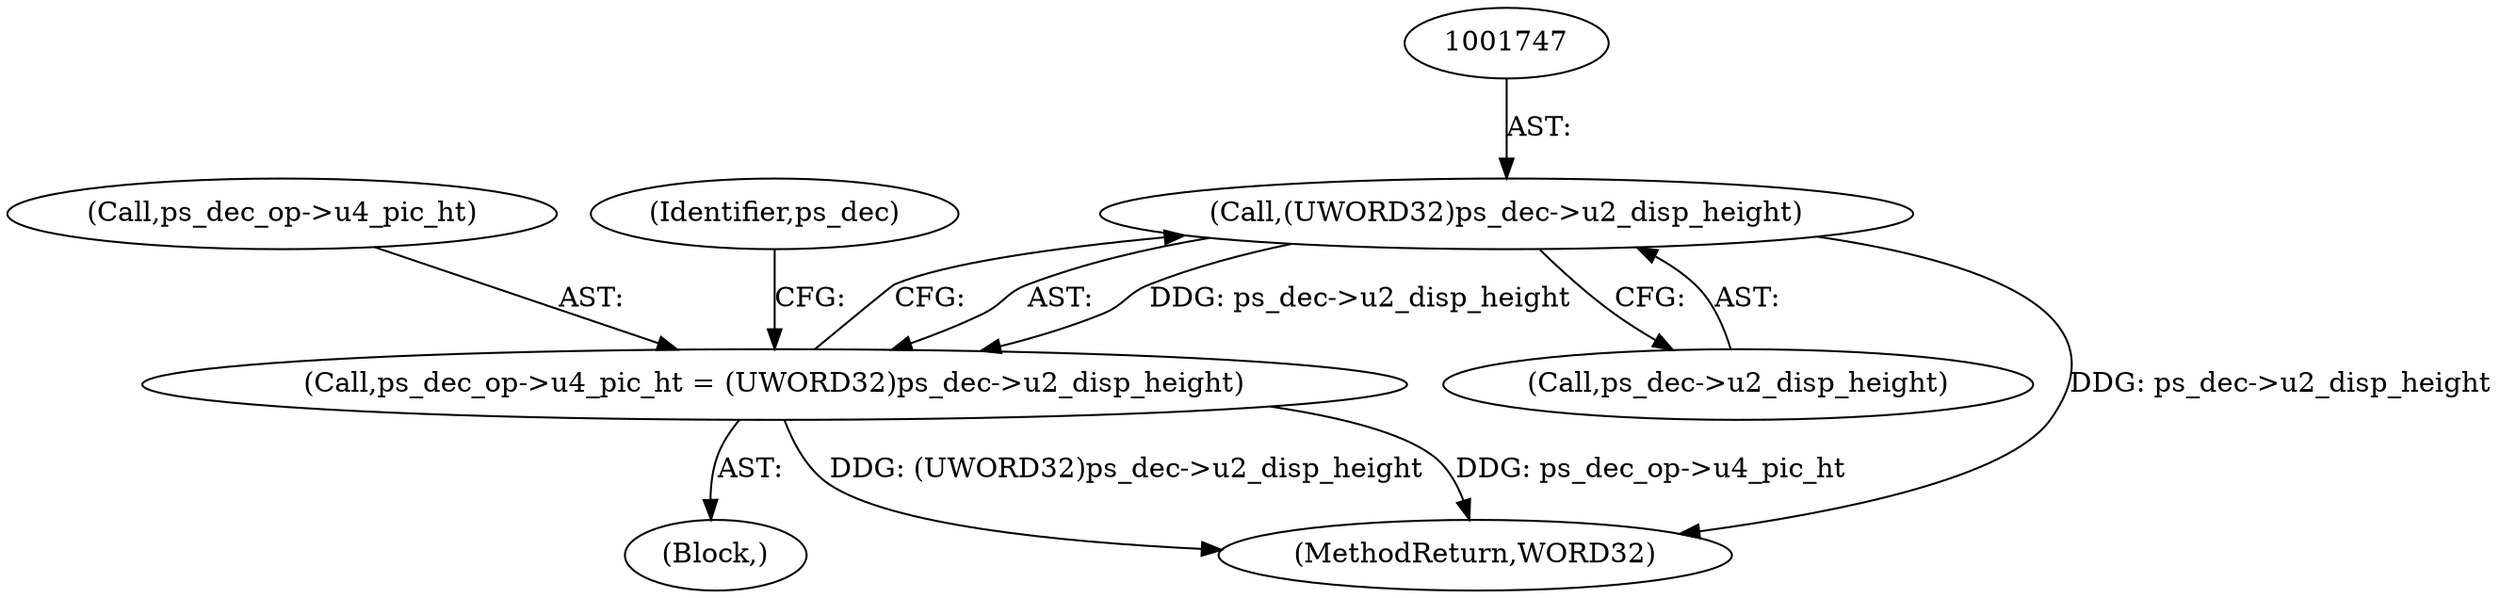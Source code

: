digraph "0_Android_7109ce3f8f90a28ca9f0ee6e14f6ac5e414c62cf@pointer" {
"1001746" [label="(Call,(UWORD32)ps_dec->u2_disp_height)"];
"1001742" [label="(Call,ps_dec_op->u4_pic_ht = (UWORD32)ps_dec->u2_disp_height)"];
"1001746" [label="(Call,(UWORD32)ps_dec->u2_disp_height)"];
"1001742" [label="(Call,ps_dec_op->u4_pic_ht = (UWORD32)ps_dec->u2_disp_height)"];
"1001743" [label="(Call,ps_dec_op->u4_pic_ht)"];
"1001748" [label="(Call,ps_dec->u2_disp_height)"];
"1001754" [label="(Identifier,ps_dec)"];
"1002160" [label="(MethodReturn,WORD32)"];
"1001732" [label="(Block,)"];
"1001746" -> "1001742"  [label="AST: "];
"1001746" -> "1001748"  [label="CFG: "];
"1001747" -> "1001746"  [label="AST: "];
"1001748" -> "1001746"  [label="AST: "];
"1001742" -> "1001746"  [label="CFG: "];
"1001746" -> "1002160"  [label="DDG: ps_dec->u2_disp_height"];
"1001746" -> "1001742"  [label="DDG: ps_dec->u2_disp_height"];
"1001742" -> "1001732"  [label="AST: "];
"1001743" -> "1001742"  [label="AST: "];
"1001754" -> "1001742"  [label="CFG: "];
"1001742" -> "1002160"  [label="DDG: ps_dec_op->u4_pic_ht"];
"1001742" -> "1002160"  [label="DDG: (UWORD32)ps_dec->u2_disp_height"];
}
